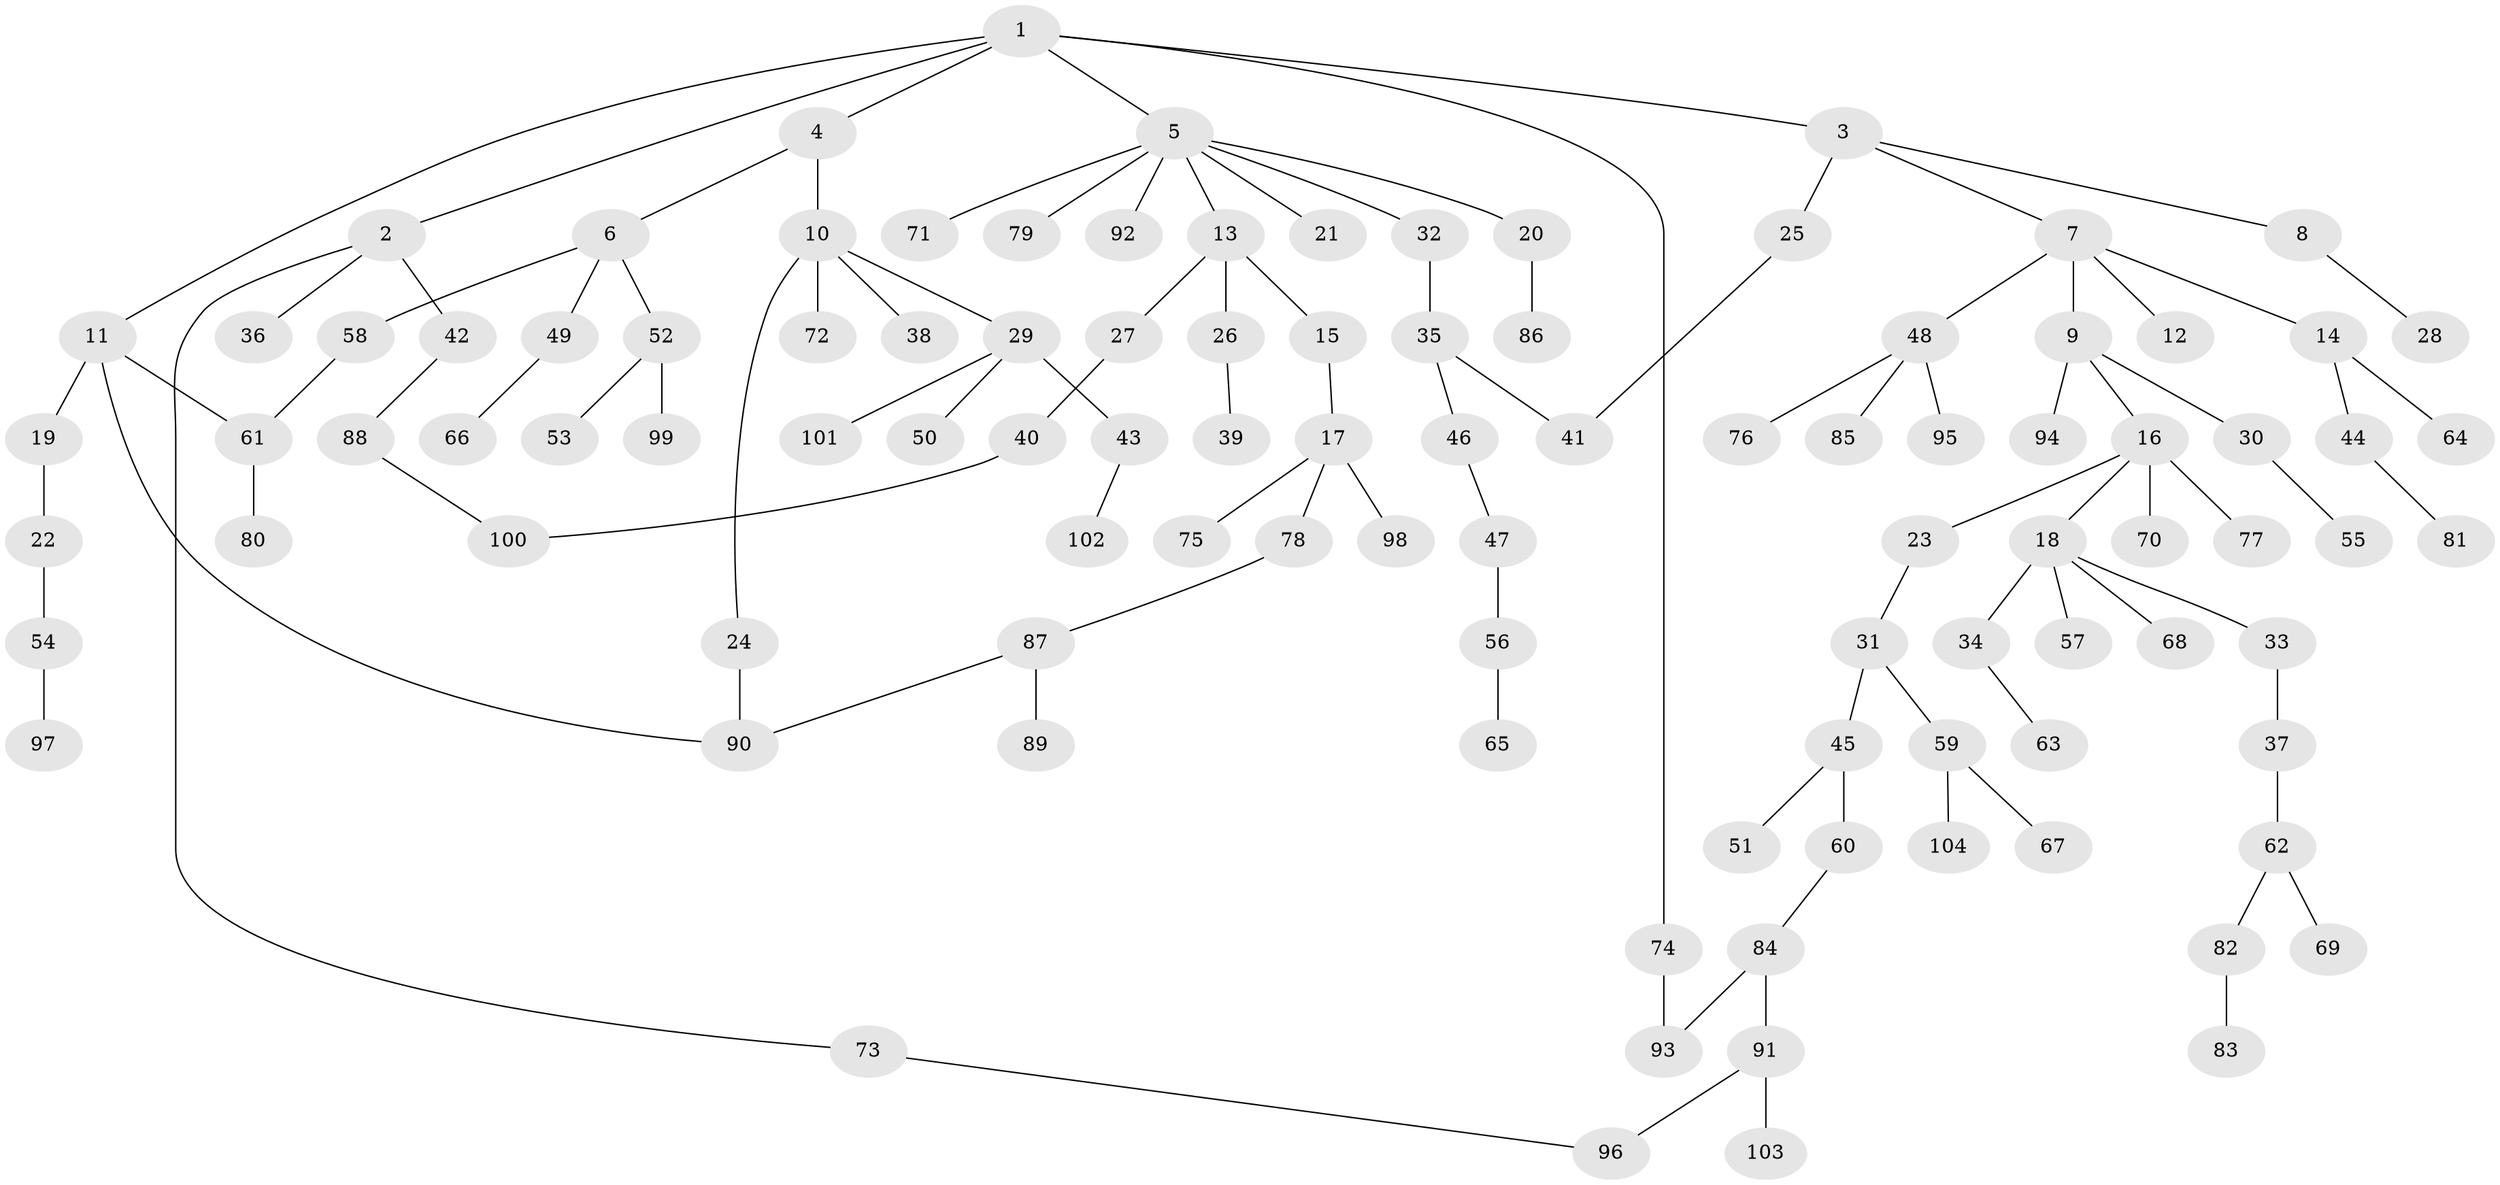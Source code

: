 // coarse degree distribution, {6: 0.015873015873015872, 3: 0.14285714285714285, 4: 0.12698412698412698, 7: 0.015873015873015872, 1: 0.3492063492063492, 2: 0.3492063492063492}
// Generated by graph-tools (version 1.1) at 2025/48/03/04/25 22:48:53]
// undirected, 104 vertices, 110 edges
graph export_dot {
  node [color=gray90,style=filled];
  1;
  2;
  3;
  4;
  5;
  6;
  7;
  8;
  9;
  10;
  11;
  12;
  13;
  14;
  15;
  16;
  17;
  18;
  19;
  20;
  21;
  22;
  23;
  24;
  25;
  26;
  27;
  28;
  29;
  30;
  31;
  32;
  33;
  34;
  35;
  36;
  37;
  38;
  39;
  40;
  41;
  42;
  43;
  44;
  45;
  46;
  47;
  48;
  49;
  50;
  51;
  52;
  53;
  54;
  55;
  56;
  57;
  58;
  59;
  60;
  61;
  62;
  63;
  64;
  65;
  66;
  67;
  68;
  69;
  70;
  71;
  72;
  73;
  74;
  75;
  76;
  77;
  78;
  79;
  80;
  81;
  82;
  83;
  84;
  85;
  86;
  87;
  88;
  89;
  90;
  91;
  92;
  93;
  94;
  95;
  96;
  97;
  98;
  99;
  100;
  101;
  102;
  103;
  104;
  1 -- 2;
  1 -- 3;
  1 -- 4;
  1 -- 5;
  1 -- 11;
  1 -- 74;
  2 -- 36;
  2 -- 42;
  2 -- 73;
  3 -- 7;
  3 -- 8;
  3 -- 25;
  4 -- 6;
  4 -- 10;
  5 -- 13;
  5 -- 20;
  5 -- 21;
  5 -- 32;
  5 -- 71;
  5 -- 79;
  5 -- 92;
  6 -- 49;
  6 -- 52;
  6 -- 58;
  7 -- 9;
  7 -- 12;
  7 -- 14;
  7 -- 48;
  8 -- 28;
  9 -- 16;
  9 -- 30;
  9 -- 94;
  10 -- 24;
  10 -- 29;
  10 -- 38;
  10 -- 72;
  11 -- 19;
  11 -- 90;
  11 -- 61;
  13 -- 15;
  13 -- 26;
  13 -- 27;
  14 -- 44;
  14 -- 64;
  15 -- 17;
  16 -- 18;
  16 -- 23;
  16 -- 70;
  16 -- 77;
  17 -- 75;
  17 -- 78;
  17 -- 98;
  18 -- 33;
  18 -- 34;
  18 -- 57;
  18 -- 68;
  19 -- 22;
  20 -- 86;
  22 -- 54;
  23 -- 31;
  24 -- 90;
  25 -- 41;
  26 -- 39;
  27 -- 40;
  29 -- 43;
  29 -- 50;
  29 -- 101;
  30 -- 55;
  31 -- 45;
  31 -- 59;
  32 -- 35;
  33 -- 37;
  34 -- 63;
  35 -- 41;
  35 -- 46;
  37 -- 62;
  40 -- 100;
  42 -- 88;
  43 -- 102;
  44 -- 81;
  45 -- 51;
  45 -- 60;
  46 -- 47;
  47 -- 56;
  48 -- 76;
  48 -- 85;
  48 -- 95;
  49 -- 66;
  52 -- 53;
  52 -- 99;
  54 -- 97;
  56 -- 65;
  58 -- 61;
  59 -- 67;
  59 -- 104;
  60 -- 84;
  61 -- 80;
  62 -- 69;
  62 -- 82;
  73 -- 96;
  74 -- 93;
  78 -- 87;
  82 -- 83;
  84 -- 91;
  84 -- 93;
  87 -- 89;
  87 -- 90;
  88 -- 100;
  91 -- 96;
  91 -- 103;
}
